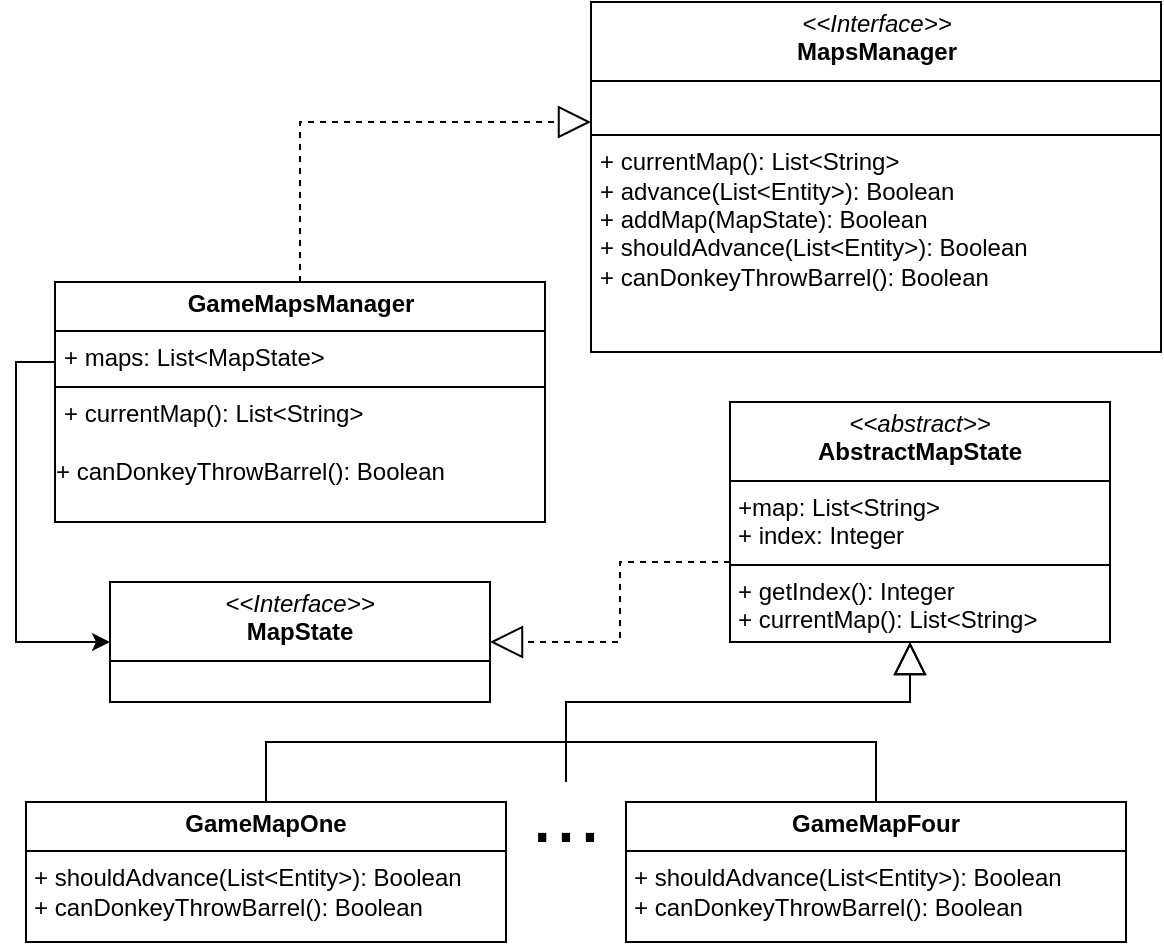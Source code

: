 <mxfile version="28.0.4">
  <diagram name="Pagina-1" id="OlJ3_UtSu1WtOln9R_9L">
    <mxGraphModel dx="2586" dy="1223" grid="1" gridSize="10" guides="1" tooltips="1" connect="1" arrows="1" fold="1" page="1" pageScale="1" pageWidth="827" pageHeight="1169" math="0" shadow="0">
      <root>
        <mxCell id="0" />
        <mxCell id="1" parent="0" />
        <mxCell id="Ln1DMFQnV31fCCmJPfgV-2" value="&lt;p style=&quot;margin:0px;margin-top:4px;text-align:center;&quot;&gt;&lt;i&gt;&amp;lt;&amp;lt;Interface&amp;gt;&amp;gt;&lt;/i&gt;&lt;br&gt;&lt;b&gt;MapsManager&lt;/b&gt;&lt;/p&gt;&lt;hr size=&quot;1&quot; style=&quot;border-style:solid;&quot;&gt;&lt;p style=&quot;margin:0px;margin-left:4px;&quot;&gt;&lt;br&gt;&lt;/p&gt;&lt;hr size=&quot;1&quot; style=&quot;border-style:solid;&quot;&gt;&lt;p style=&quot;margin:0px;margin-left:4px;&quot;&gt;+ currentMap(): List&amp;lt;String&amp;gt;&lt;br&gt;+ advance(List&amp;lt;Entity&amp;gt;): Boolean&lt;/p&gt;&lt;p style=&quot;margin:0px;margin-left:4px;&quot;&gt;+ addMap(MapState): Boolean&lt;/p&gt;&lt;p style=&quot;margin:0px;margin-left:4px;&quot;&gt;&lt;span style=&quot;background-color: transparent; color: light-dark(rgb(0, 0, 0), rgb(255, 255, 255));&quot;&gt;+ shouldAdvance(List&amp;lt;Entity&amp;gt;): Boolean&lt;/span&gt;&lt;/p&gt;&lt;p style=&quot;margin:0px;margin-left:4px;&quot;&gt;+ canDonkeyThrowBarrel(): Boolean&lt;/p&gt;&lt;p style=&quot;margin:0px;margin-left:4px;&quot;&gt;&lt;br&gt;&lt;/p&gt;" style="verticalAlign=top;align=left;overflow=fill;html=1;whiteSpace=wrap;" parent="1" vertex="1">
          <mxGeometry x="420.5" y="480" width="285" height="175" as="geometry" />
        </mxCell>
        <mxCell id="Ln1DMFQnV31fCCmJPfgV-12" style="edgeStyle=orthogonalEdgeStyle;rounded=0;orthogonalLoop=1;jettySize=auto;html=1;dashed=1;endArrow=block;endFill=0;endSize=14;" parent="1" source="Ln1DMFQnV31fCCmJPfgV-3" target="Ln1DMFQnV31fCCmJPfgV-10" edge="1">
          <mxGeometry relative="1" as="geometry">
            <Array as="points">
              <mxPoint x="435" y="760" />
              <mxPoint x="435" y="800" />
            </Array>
          </mxGeometry>
        </mxCell>
        <mxCell id="Ln1DMFQnV31fCCmJPfgV-3" value="&lt;p style=&quot;margin:0px;margin-top:4px;text-align:center;&quot;&gt;&lt;i&gt;&amp;lt;&amp;lt;abstract&amp;gt;&amp;gt;&lt;/i&gt;&lt;br&gt;&lt;b&gt;AbstractMapState&lt;/b&gt;&lt;/p&gt;&lt;hr size=&quot;1&quot; style=&quot;border-style:solid;&quot;&gt;&lt;p style=&quot;margin:0px;margin-left:4px;&quot;&gt;+map: List&amp;lt;String&amp;gt;&lt;br&gt;+ index: Integer&lt;/p&gt;&lt;hr size=&quot;1&quot; style=&quot;border-style:solid;&quot;&gt;&lt;p style=&quot;margin:0px;margin-left:4px;&quot;&gt;+ getIndex(): Integer&lt;br&gt;+ currentMap(): List&amp;lt;String&amp;gt;&lt;/p&gt;" style="verticalAlign=top;align=left;overflow=fill;html=1;whiteSpace=wrap;" parent="1" vertex="1">
          <mxGeometry x="490" y="680" width="190" height="120" as="geometry" />
        </mxCell>
        <mxCell id="Ln1DMFQnV31fCCmJPfgV-4" style="edgeStyle=orthogonalEdgeStyle;rounded=0;orthogonalLoop=1;jettySize=auto;html=1;endArrow=block;endFill=0;endSize=14;" parent="1" source="Ln1DMFQnV31fCCmJPfgV-5" edge="1">
          <mxGeometry relative="1" as="geometry">
            <mxPoint x="580" y="800" as="targetPoint" />
            <Array as="points">
              <mxPoint x="258" y="850" />
              <mxPoint x="408" y="850" />
              <mxPoint x="408" y="830" />
              <mxPoint x="580" y="830" />
            </Array>
          </mxGeometry>
        </mxCell>
        <mxCell id="Ln1DMFQnV31fCCmJPfgV-5" value="&lt;p style=&quot;margin:0px;margin-top:4px;text-align:center;&quot;&gt;&lt;b&gt;GameMapOne&lt;/b&gt;&lt;/p&gt;&lt;hr size=&quot;1&quot; style=&quot;border-style:solid;&quot;&gt;&lt;p style=&quot;margin: 0px 0px 0px 4px;&quot;&gt;&lt;span style=&quot;background-color: transparent; color: light-dark(rgb(0, 0, 0), rgb(255, 255, 255));&quot;&gt;+ shouldAdvance(List&amp;lt;Entity&amp;gt;): Boolean&lt;/span&gt;&lt;/p&gt;&lt;div&gt;&lt;p style=&quot;margin: 0px 0px 0px 4px;&quot;&gt;+ canDonkeyThrowBarrel(): Boolean&lt;/p&gt;&lt;p style=&quot;margin: 0px 0px 0px 4px;&quot;&gt;&lt;br&gt;&lt;/p&gt;&lt;/div&gt;" style="verticalAlign=top;align=left;overflow=fill;html=1;whiteSpace=wrap;" parent="1" vertex="1">
          <mxGeometry x="138" y="880" width="240" height="70" as="geometry" />
        </mxCell>
        <mxCell id="Ln1DMFQnV31fCCmJPfgV-6" style="edgeStyle=orthogonalEdgeStyle;rounded=0;orthogonalLoop=1;jettySize=auto;html=1;endArrow=block;endFill=0;endSize=14;" parent="1" source="Ln1DMFQnV31fCCmJPfgV-7" edge="1">
          <mxGeometry relative="1" as="geometry">
            <mxPoint x="580" y="800" as="targetPoint" />
            <Array as="points">
              <mxPoint x="563" y="850" />
              <mxPoint x="408" y="850" />
              <mxPoint x="408" y="830" />
              <mxPoint x="580" y="830" />
            </Array>
          </mxGeometry>
        </mxCell>
        <mxCell id="Ln1DMFQnV31fCCmJPfgV-7" value="&lt;p style=&quot;margin:0px;margin-top:4px;text-align:center;&quot;&gt;&lt;b&gt;GameMapFour&lt;/b&gt;&lt;/p&gt;&lt;hr size=&quot;1&quot; style=&quot;border-style:solid;&quot;&gt;&lt;p style=&quot;margin: 0px 0px 0px 4px;&quot;&gt;&lt;span style=&quot;background-color: transparent; color: light-dark(rgb(0, 0, 0), rgb(255, 255, 255));&quot;&gt;+ shouldAdvance(List&amp;lt;Entity&amp;gt;): Boolean&lt;/span&gt;&lt;/p&gt;&lt;div&gt;&lt;p style=&quot;margin: 0px 0px 0px 4px;&quot;&gt;+ canDonkeyThrowBarrel(): Boolean&lt;/p&gt;&lt;p style=&quot;margin: 0px 0px 0px 4px;&quot;&gt;&lt;br&gt;&lt;/p&gt;&lt;/div&gt;" style="verticalAlign=top;align=left;overflow=fill;html=1;whiteSpace=wrap;" parent="1" vertex="1">
          <mxGeometry x="438" y="880" width="250" height="70" as="geometry" />
        </mxCell>
        <mxCell id="Ln1DMFQnV31fCCmJPfgV-16" style="edgeStyle=orthogonalEdgeStyle;rounded=0;orthogonalLoop=1;jettySize=auto;html=1;endArrow=none;endFill=0;" parent="1" source="Ln1DMFQnV31fCCmJPfgV-9" edge="1">
          <mxGeometry relative="1" as="geometry">
            <mxPoint x="408" y="830" as="targetPoint" />
          </mxGeometry>
        </mxCell>
        <mxCell id="Ln1DMFQnV31fCCmJPfgV-9" value="&lt;font style=&quot;font-size: 43px;&quot;&gt;...&lt;/font&gt;" style="text;strokeColor=none;align=center;fillColor=none;html=1;verticalAlign=middle;whiteSpace=wrap;rounded=0;" parent="1" vertex="1">
          <mxGeometry x="378" y="870" width="60" height="30" as="geometry" />
        </mxCell>
        <mxCell id="Ln1DMFQnV31fCCmJPfgV-10" value="&lt;p style=&quot;margin:0px;margin-top:4px;text-align:center;&quot;&gt;&lt;i&gt;&amp;lt;&amp;lt;Interface&amp;gt;&amp;gt;&lt;/i&gt;&lt;br&gt;&lt;b&gt;MapState&lt;/b&gt;&lt;/p&gt;&lt;hr size=&quot;1&quot; style=&quot;border-style:solid;&quot;&gt;&lt;p style=&quot;margin:0px;margin-left:4px;&quot;&gt;&lt;br&gt;&lt;/p&gt;&lt;hr size=&quot;1&quot; style=&quot;border-style:solid;&quot;&gt;&lt;p style=&quot;margin:0px;margin-left:4px;&quot;&gt;&lt;br&gt;&lt;/p&gt;" style="verticalAlign=top;align=left;overflow=fill;html=1;whiteSpace=wrap;" parent="1" vertex="1">
          <mxGeometry x="180" y="770" width="190" height="60" as="geometry" />
        </mxCell>
        <mxCell id="Ln1DMFQnV31fCCmJPfgV-13" style="edgeStyle=orthogonalEdgeStyle;rounded=0;orthogonalLoop=1;jettySize=auto;html=1;exitX=0.076;exitY=0.027;exitDx=0;exitDy=0;exitPerimeter=0;" parent="1" source="Ln1DMFQnV31fCCmJPfgV-11" target="Ln1DMFQnV31fCCmJPfgV-10" edge="1">
          <mxGeometry relative="1" as="geometry">
            <Array as="points">
              <mxPoint x="199" y="620" />
              <mxPoint x="180" y="620" />
              <mxPoint x="180" y="660" />
              <mxPoint x="133" y="660" />
              <mxPoint x="133" y="800" />
            </Array>
            <mxPoint x="408" y="620" as="sourcePoint" />
          </mxGeometry>
        </mxCell>
        <mxCell id="Ln1DMFQnV31fCCmJPfgV-14" style="edgeStyle=orthogonalEdgeStyle;rounded=0;orthogonalLoop=1;jettySize=auto;html=1;dashed=1;endArrow=block;endFill=0;endSize=14;" parent="1" source="Ln1DMFQnV31fCCmJPfgV-11" target="Ln1DMFQnV31fCCmJPfgV-2" edge="1">
          <mxGeometry relative="1" as="geometry">
            <Array as="points">
              <mxPoint x="275" y="540" />
            </Array>
          </mxGeometry>
        </mxCell>
        <mxCell id="Ln1DMFQnV31fCCmJPfgV-11" value="&lt;p style=&quot;margin:0px;margin-top:4px;text-align:center;&quot;&gt;&lt;b&gt;GameMapsManager&lt;/b&gt;&lt;/p&gt;&lt;hr size=&quot;1&quot; style=&quot;border-style:solid;&quot;&gt;&lt;p style=&quot;margin:0px;margin-left:4px;&quot;&gt;+ maps: List&amp;lt;MapState&amp;gt;&lt;/p&gt;&lt;hr size=&quot;1&quot; style=&quot;border-style:solid;&quot;&gt;&lt;p style=&quot;margin:0px;margin-left:4px;&quot;&gt;+ currentMap():&amp;nbsp;&lt;span style=&quot;background-color: transparent; color: light-dark(rgb(0, 0, 0), rgb(255, 255, 255));&quot;&gt;List&amp;lt;String&amp;gt;&lt;/span&gt;&lt;/p&gt;&lt;div&gt;&lt;span style=&quot;background-color: transparent; color: light-dark(rgb(0, 0, 0), rgb(255, 255, 255));&quot;&gt;&amp;nbsp;&lt;/span&gt;&lt;/div&gt;&lt;div&gt;&lt;span style=&quot;background-color: transparent; color: light-dark(rgb(0, 0, 0), rgb(255, 255, 255));&quot;&gt;+ canDonkeyThrowBarrel():&amp;nbsp;&lt;/span&gt;&lt;span style=&quot;background-color: transparent; color: light-dark(rgb(0, 0, 0), rgb(255, 255, 255));&quot;&gt;Boolean&lt;/span&gt;&lt;/div&gt;&lt;p style=&quot;margin:0px;margin-left:4px;&quot;&gt;&lt;br&gt;&lt;/p&gt;&lt;p style=&quot;margin:0px;margin-left:4px;&quot;&gt;&lt;br&gt;&lt;/p&gt;" style="verticalAlign=top;align=left;overflow=fill;html=1;whiteSpace=wrap;" parent="1" vertex="1">
          <mxGeometry x="152.5" y="620" width="245" height="120" as="geometry" />
        </mxCell>
      </root>
    </mxGraphModel>
  </diagram>
</mxfile>
